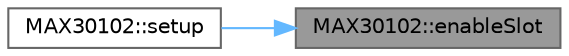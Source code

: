 digraph "MAX30102::enableSlot"
{
 // LATEX_PDF_SIZE
  bgcolor="transparent";
  edge [fontname=Helvetica,fontsize=10,labelfontname=Helvetica,labelfontsize=10];
  node [fontname=Helvetica,fontsize=10,shape=box,height=0.2,width=0.4];
  rankdir="RL";
  Node1 [id="Node000001",label="MAX30102::enableSlot",height=0.2,width=0.4,color="gray40", fillcolor="grey60", style="filled", fontcolor="black",tooltip="Enable a specific slot."];
  Node1 -> Node2 [id="edge2_Node000001_Node000002",dir="back",color="steelblue1",style="solid",tooltip=" "];
  Node2 [id="Node000002",label="MAX30102::setup",height=0.2,width=0.4,color="grey40", fillcolor="white", style="filled",URL="$classMAX30102.html#ac20a8b68fcf978b71f3fde1bb516dde8",tooltip="Setup the sensor with user selectable settings."];
}
